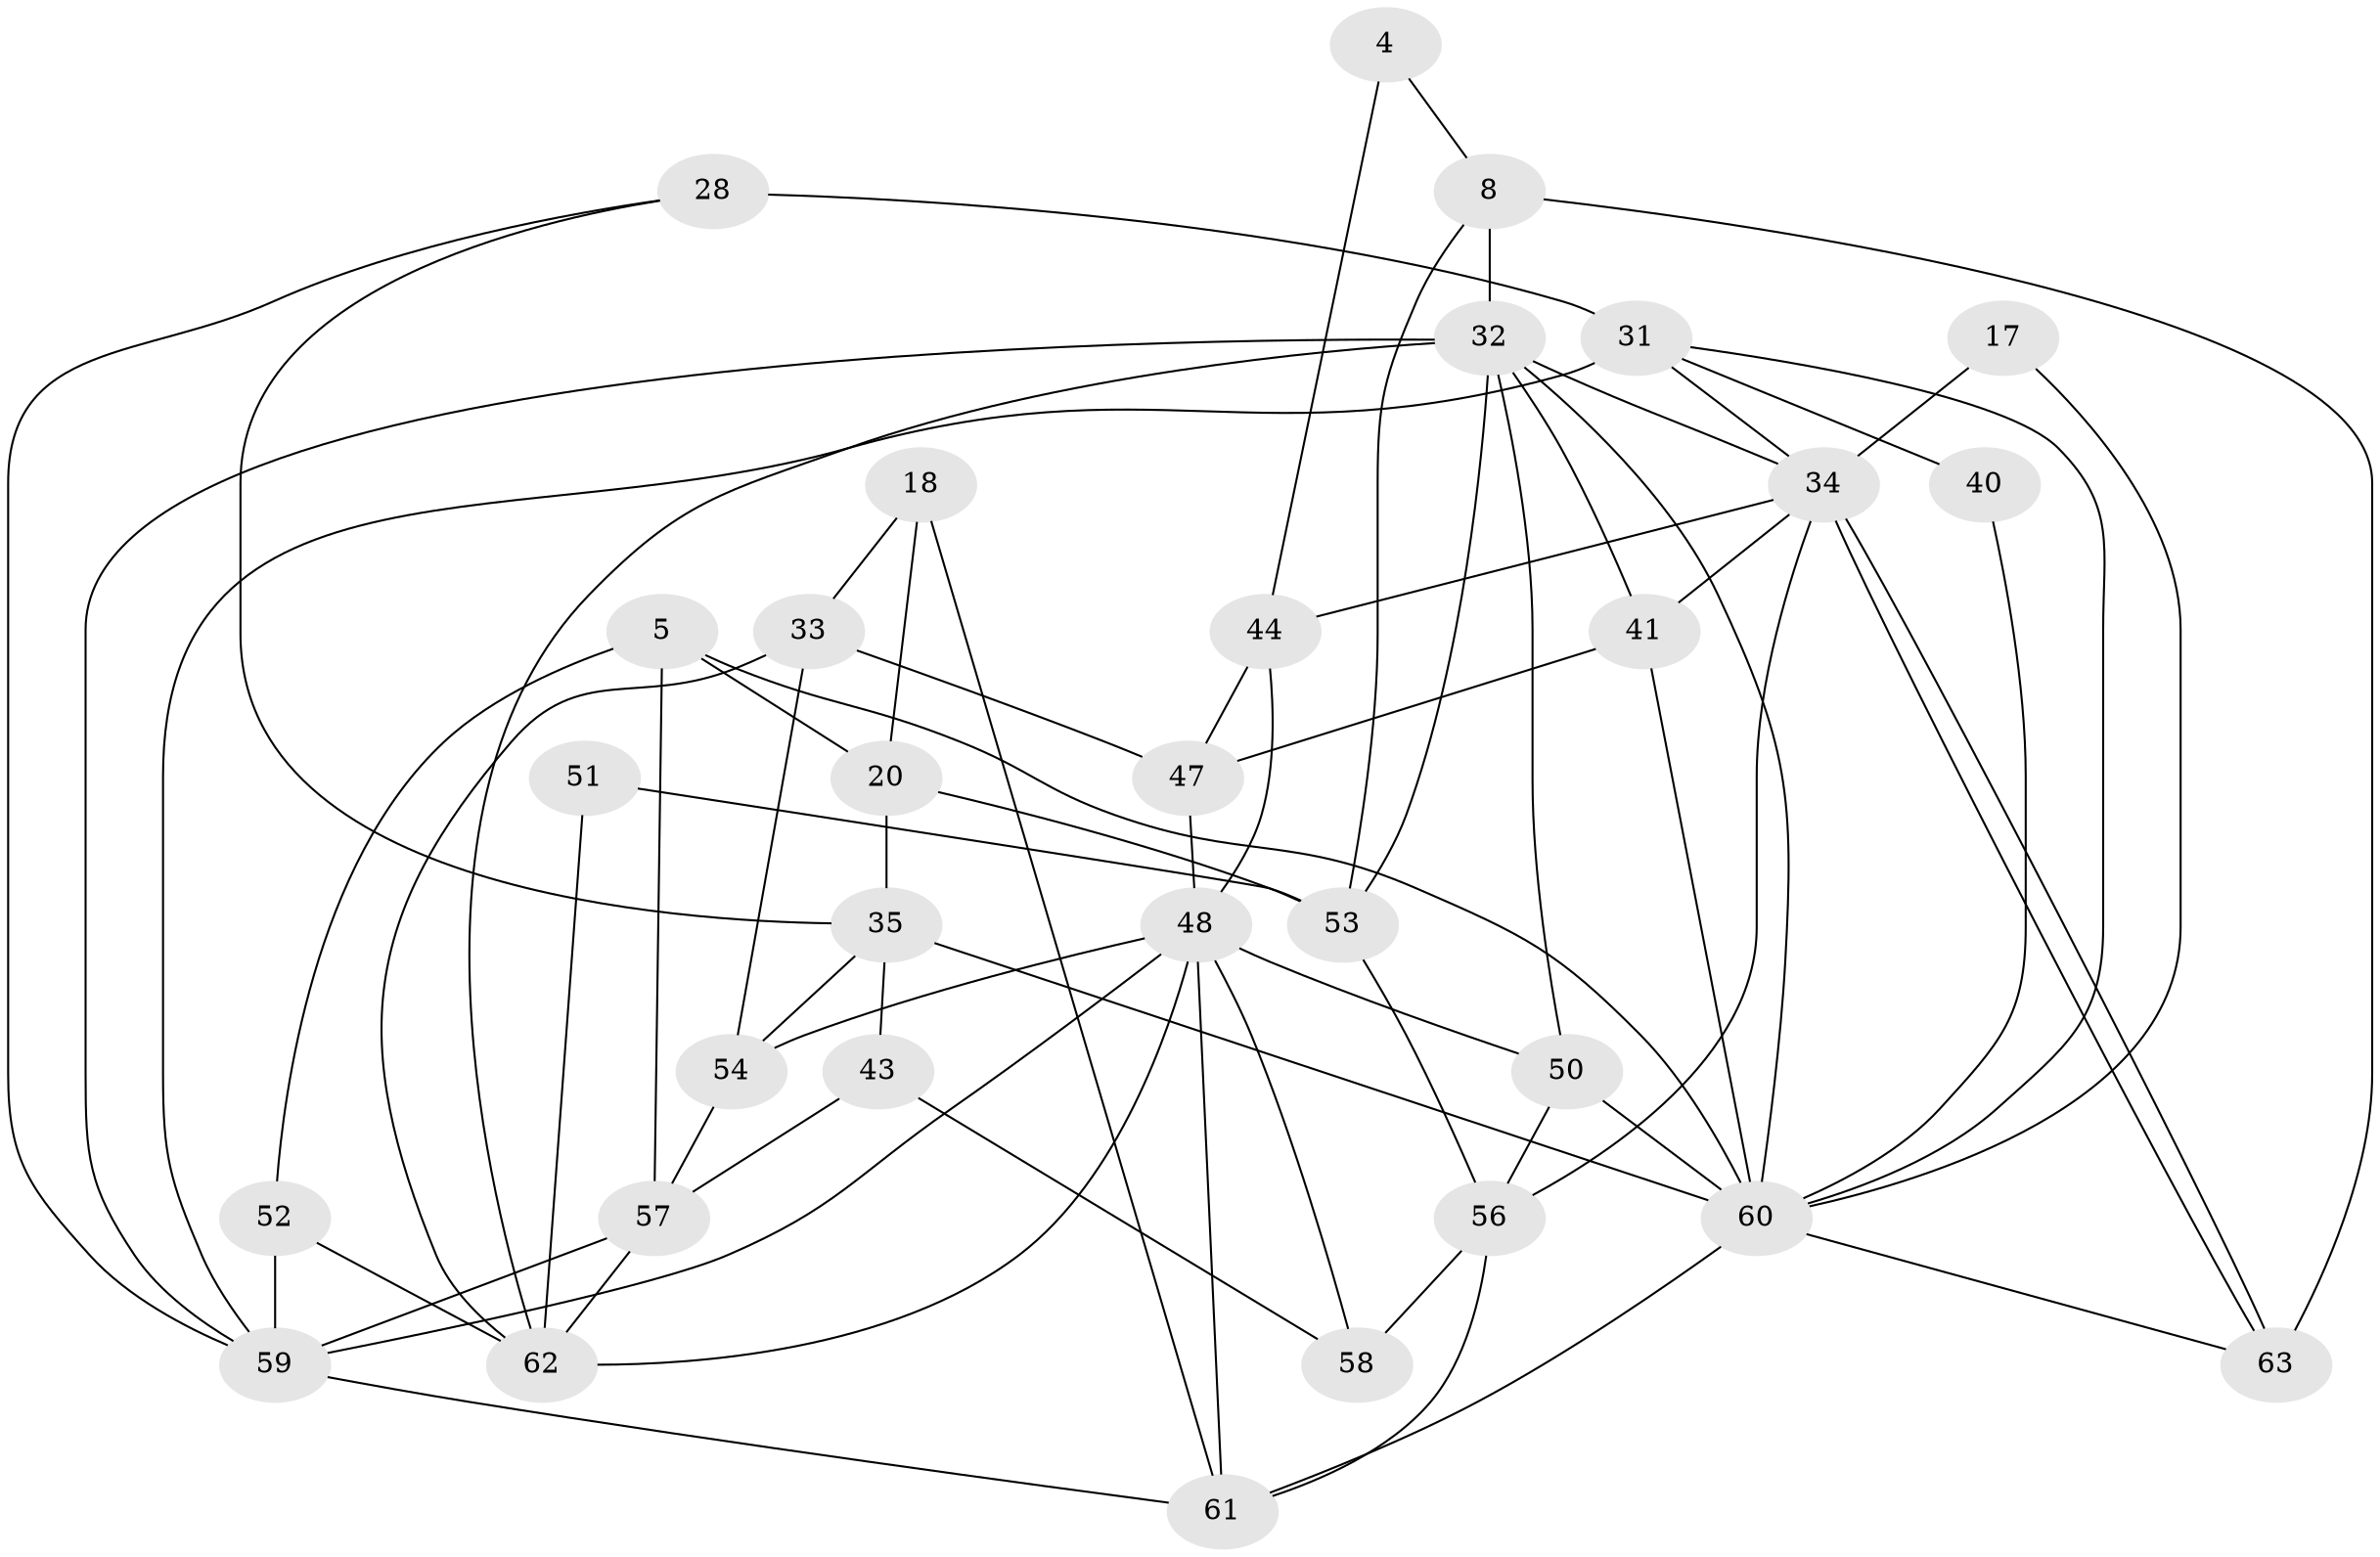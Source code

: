 // original degree distribution, {3: 0.25396825396825395, 5: 0.2698412698412698, 4: 0.23809523809523808, 2: 0.12698412698412698, 6: 0.09523809523809523, 7: 0.015873015873015872}
// Generated by graph-tools (version 1.1) at 2025/49/03/09/25 04:49:03]
// undirected, 31 vertices, 70 edges
graph export_dot {
graph [start="1"]
  node [color=gray90,style=filled];
  4;
  5 [super="+1"];
  8 [super="+3"];
  17;
  18;
  20;
  28 [super="+19"];
  31 [super="+21"];
  32 [super="+11+26"];
  33;
  34 [super="+2"];
  35;
  40;
  41 [super="+10"];
  43;
  44 [super="+23"];
  47 [super="+29"];
  48 [super="+45+27"];
  50 [super="+24"];
  51;
  52 [super="+36"];
  53 [super="+13"];
  54 [super="+37"];
  56 [super="+39"];
  57 [super="+49"];
  58 [super="+12"];
  59 [super="+7+46+25"];
  60 [super="+6+15+38"];
  61 [super="+42"];
  62 [super="+55"];
  63;
  4 -- 8;
  4 -- 44;
  5 -- 20 [weight=2];
  5 -- 57;
  5 -- 52;
  5 -- 60;
  8 -- 63 [weight=2];
  8 -- 32 [weight=2];
  8 -- 53;
  17 -- 60;
  17 -- 34;
  18 -- 33;
  18 -- 20;
  18 -- 61;
  20 -- 35;
  20 -- 53;
  28 -- 31 [weight=2];
  28 -- 35;
  28 -- 59;
  31 -- 40;
  31 -- 59 [weight=2];
  31 -- 34;
  31 -- 60;
  32 -- 41;
  32 -- 53;
  32 -- 59 [weight=3];
  32 -- 34;
  32 -- 50 [weight=2];
  32 -- 62 [weight=2];
  32 -- 60;
  33 -- 54 [weight=2];
  33 -- 62;
  33 -- 47;
  34 -- 63;
  34 -- 63;
  34 -- 56;
  34 -- 41 [weight=2];
  34 -- 44;
  35 -- 43;
  35 -- 54;
  35 -- 60;
  40 -- 60;
  41 -- 60;
  41 -- 47;
  43 -- 57;
  43 -- 58 [weight=2];
  44 -- 48 [weight=2];
  44 -- 47;
  47 -- 48;
  48 -- 62 [weight=2];
  48 -- 61 [weight=2];
  48 -- 50;
  48 -- 59;
  48 -- 54;
  48 -- 58;
  50 -- 56;
  50 -- 60;
  51 -- 62;
  51 -- 53;
  52 -- 62;
  52 -- 59;
  53 -- 56;
  54 -- 57;
  56 -- 61 [weight=2];
  56 -- 58;
  57 -- 62 [weight=2];
  57 -- 59 [weight=2];
  59 -- 61 [weight=3];
  60 -- 61 [weight=3];
  60 -- 63;
}
